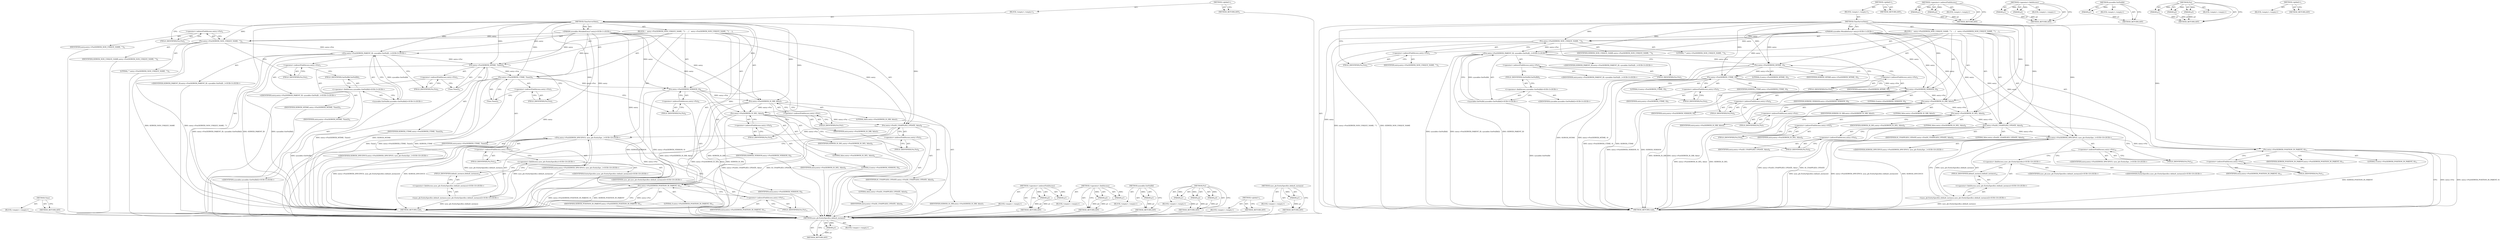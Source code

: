 digraph "&lt;global&gt;" {
vulnerable_124 [label=<(METHOD,Time)>];
vulnerable_125 [label=<(BLOCK,&lt;empty&gt;,&lt;empty&gt;)>];
vulnerable_126 [label=<(METHOD_RETURN,ANY)>];
vulnerable_6 [label=<(METHOD,&lt;global&gt;)<SUB>1</SUB>>];
vulnerable_7 [label=<(BLOCK,&lt;empty&gt;,&lt;empty&gt;)<SUB>1</SUB>>];
vulnerable_8 [label=<(METHOD,ClearServerData)<SUB>1</SUB>>];
vulnerable_9 [label="<(PARAM,syncable::MutableEntry* entry)<SUB>1</SUB>>"];
vulnerable_10 [label=<(BLOCK,{
   entry-&gt;Put(SERVER_NON_UNIQUE_NAME, &quot;&quot;);
  ...,{
   entry-&gt;Put(SERVER_NON_UNIQUE_NAME, &quot;&quot;);
  ...)<SUB>1</SUB>>];
vulnerable_11 [label=<(Put,entry-&gt;Put(SERVER_NON_UNIQUE_NAME, &quot;&quot;))<SUB>2</SUB>>];
vulnerable_12 [label=<(&lt;operator&gt;.indirectFieldAccess,entry-&gt;Put)<SUB>2</SUB>>];
vulnerable_13 [label=<(IDENTIFIER,entry,entry-&gt;Put(SERVER_NON_UNIQUE_NAME, &quot;&quot;))<SUB>2</SUB>>];
vulnerable_14 [label=<(FIELD_IDENTIFIER,Put,Put)<SUB>2</SUB>>];
vulnerable_15 [label=<(IDENTIFIER,SERVER_NON_UNIQUE_NAME,entry-&gt;Put(SERVER_NON_UNIQUE_NAME, &quot;&quot;))<SUB>2</SUB>>];
vulnerable_16 [label=<(LITERAL,&quot;&quot;,entry-&gt;Put(SERVER_NON_UNIQUE_NAME, &quot;&quot;))<SUB>2</SUB>>];
vulnerable_17 [label="<(Put,entry-&gt;Put(SERVER_PARENT_ID, syncable::GetNullI...)<SUB>3</SUB>>"];
vulnerable_18 [label=<(&lt;operator&gt;.indirectFieldAccess,entry-&gt;Put)<SUB>3</SUB>>];
vulnerable_19 [label="<(IDENTIFIER,entry,entry-&gt;Put(SERVER_PARENT_ID, syncable::GetNullI...)<SUB>3</SUB>>"];
vulnerable_20 [label=<(FIELD_IDENTIFIER,Put,Put)<SUB>3</SUB>>];
vulnerable_21 [label="<(IDENTIFIER,SERVER_PARENT_ID,entry-&gt;Put(SERVER_PARENT_ID, syncable::GetNullI...)<SUB>3</SUB>>"];
vulnerable_22 [label="<(syncable.GetNullId,syncable::GetNullId())<SUB>3</SUB>>"];
vulnerable_23 [label="<(&lt;operator&gt;.fieldAccess,syncable::GetNullId)<SUB>3</SUB>>"];
vulnerable_24 [label="<(IDENTIFIER,syncable,syncable::GetNullId())<SUB>3</SUB>>"];
vulnerable_25 [label=<(FIELD_IDENTIFIER,GetNullId,GetNullId)<SUB>3</SUB>>];
vulnerable_26 [label=<(Put,entry-&gt;Put(SERVER_MTIME, Time()))<SUB>4</SUB>>];
vulnerable_27 [label=<(&lt;operator&gt;.indirectFieldAccess,entry-&gt;Put)<SUB>4</SUB>>];
vulnerable_28 [label=<(IDENTIFIER,entry,entry-&gt;Put(SERVER_MTIME, Time()))<SUB>4</SUB>>];
vulnerable_29 [label=<(FIELD_IDENTIFIER,Put,Put)<SUB>4</SUB>>];
vulnerable_30 [label=<(IDENTIFIER,SERVER_MTIME,entry-&gt;Put(SERVER_MTIME, Time()))<SUB>4</SUB>>];
vulnerable_31 [label=<(Time,Time())<SUB>4</SUB>>];
vulnerable_32 [label=<(Put,entry-&gt;Put(SERVER_CTIME, Time()))<SUB>5</SUB>>];
vulnerable_33 [label=<(&lt;operator&gt;.indirectFieldAccess,entry-&gt;Put)<SUB>5</SUB>>];
vulnerable_34 [label=<(IDENTIFIER,entry,entry-&gt;Put(SERVER_CTIME, Time()))<SUB>5</SUB>>];
vulnerable_35 [label=<(FIELD_IDENTIFIER,Put,Put)<SUB>5</SUB>>];
vulnerable_36 [label=<(IDENTIFIER,SERVER_CTIME,entry-&gt;Put(SERVER_CTIME, Time()))<SUB>5</SUB>>];
vulnerable_37 [label=<(Time,Time())<SUB>5</SUB>>];
vulnerable_38 [label=<(Put,entry-&gt;Put(SERVER_VERSION, 0))<SUB>6</SUB>>];
vulnerable_39 [label=<(&lt;operator&gt;.indirectFieldAccess,entry-&gt;Put)<SUB>6</SUB>>];
vulnerable_40 [label=<(IDENTIFIER,entry,entry-&gt;Put(SERVER_VERSION, 0))<SUB>6</SUB>>];
vulnerable_41 [label=<(FIELD_IDENTIFIER,Put,Put)<SUB>6</SUB>>];
vulnerable_42 [label=<(IDENTIFIER,SERVER_VERSION,entry-&gt;Put(SERVER_VERSION, 0))<SUB>6</SUB>>];
vulnerable_43 [label=<(LITERAL,0,entry-&gt;Put(SERVER_VERSION, 0))<SUB>6</SUB>>];
vulnerable_44 [label=<(Put,entry-&gt;Put(SERVER_IS_DIR, false))<SUB>7</SUB>>];
vulnerable_45 [label=<(&lt;operator&gt;.indirectFieldAccess,entry-&gt;Put)<SUB>7</SUB>>];
vulnerable_46 [label=<(IDENTIFIER,entry,entry-&gt;Put(SERVER_IS_DIR, false))<SUB>7</SUB>>];
vulnerable_47 [label=<(FIELD_IDENTIFIER,Put,Put)<SUB>7</SUB>>];
vulnerable_48 [label=<(IDENTIFIER,SERVER_IS_DIR,entry-&gt;Put(SERVER_IS_DIR, false))<SUB>7</SUB>>];
vulnerable_49 [label=<(LITERAL,false,entry-&gt;Put(SERVER_IS_DIR, false))<SUB>7</SUB>>];
vulnerable_50 [label=<(Put,entry-&gt;Put(SERVER_IS_DEL, false))<SUB>8</SUB>>];
vulnerable_51 [label=<(&lt;operator&gt;.indirectFieldAccess,entry-&gt;Put)<SUB>8</SUB>>];
vulnerable_52 [label=<(IDENTIFIER,entry,entry-&gt;Put(SERVER_IS_DEL, false))<SUB>8</SUB>>];
vulnerable_53 [label=<(FIELD_IDENTIFIER,Put,Put)<SUB>8</SUB>>];
vulnerable_54 [label=<(IDENTIFIER,SERVER_IS_DEL,entry-&gt;Put(SERVER_IS_DEL, false))<SUB>8</SUB>>];
vulnerable_55 [label=<(LITERAL,false,entry-&gt;Put(SERVER_IS_DEL, false))<SUB>8</SUB>>];
vulnerable_56 [label=<(Put,entry-&gt;Put(IS_UNAPPLIED_UPDATE, false))<SUB>9</SUB>>];
vulnerable_57 [label=<(&lt;operator&gt;.indirectFieldAccess,entry-&gt;Put)<SUB>9</SUB>>];
vulnerable_58 [label=<(IDENTIFIER,entry,entry-&gt;Put(IS_UNAPPLIED_UPDATE, false))<SUB>9</SUB>>];
vulnerable_59 [label=<(FIELD_IDENTIFIER,Put,Put)<SUB>9</SUB>>];
vulnerable_60 [label=<(IDENTIFIER,IS_UNAPPLIED_UPDATE,entry-&gt;Put(IS_UNAPPLIED_UPDATE, false))<SUB>9</SUB>>];
vulnerable_61 [label=<(LITERAL,false,entry-&gt;Put(IS_UNAPPLIED_UPDATE, false))<SUB>9</SUB>>];
vulnerable_62 [label="<(Put,entry-&gt;Put(SERVER_SPECIFICS, sync_pb::EntitySpe...)<SUB>10</SUB>>"];
vulnerable_63 [label=<(&lt;operator&gt;.indirectFieldAccess,entry-&gt;Put)<SUB>10</SUB>>];
vulnerable_64 [label="<(IDENTIFIER,entry,entry-&gt;Put(SERVER_SPECIFICS, sync_pb::EntitySpe...)<SUB>10</SUB>>"];
vulnerable_65 [label=<(FIELD_IDENTIFIER,Put,Put)<SUB>10</SUB>>];
vulnerable_66 [label="<(IDENTIFIER,SERVER_SPECIFICS,entry-&gt;Put(SERVER_SPECIFICS, sync_pb::EntitySpe...)<SUB>10</SUB>>"];
vulnerable_67 [label="<(sync_pb.EntitySpecifics.default_instance,sync_pb::EntitySpecifics::default_instance())<SUB>10</SUB>>"];
vulnerable_68 [label="<(&lt;operator&gt;.fieldAccess,sync_pb::EntitySpecifics::default_instance)<SUB>10</SUB>>"];
vulnerable_69 [label="<(&lt;operator&gt;.fieldAccess,sync_pb::EntitySpecifics)<SUB>10</SUB>>"];
vulnerable_70 [label="<(IDENTIFIER,sync_pb,sync_pb::EntitySpecifics::default_instance())<SUB>10</SUB>>"];
vulnerable_71 [label="<(IDENTIFIER,EntitySpecifics,sync_pb::EntitySpecifics::default_instance())<SUB>10</SUB>>"];
vulnerable_72 [label=<(FIELD_IDENTIFIER,default_instance,default_instance)<SUB>10</SUB>>];
vulnerable_73 [label=<(Put,entry-&gt;Put(SERVER_POSITION_IN_PARENT, 0))<SUB>11</SUB>>];
vulnerable_74 [label=<(&lt;operator&gt;.indirectFieldAccess,entry-&gt;Put)<SUB>11</SUB>>];
vulnerable_75 [label=<(IDENTIFIER,entry,entry-&gt;Put(SERVER_POSITION_IN_PARENT, 0))<SUB>11</SUB>>];
vulnerable_76 [label=<(FIELD_IDENTIFIER,Put,Put)<SUB>11</SUB>>];
vulnerable_77 [label=<(IDENTIFIER,SERVER_POSITION_IN_PARENT,entry-&gt;Put(SERVER_POSITION_IN_PARENT, 0))<SUB>11</SUB>>];
vulnerable_78 [label=<(LITERAL,0,entry-&gt;Put(SERVER_POSITION_IN_PARENT, 0))<SUB>11</SUB>>];
vulnerable_79 [label=<(METHOD_RETURN,void)<SUB>1</SUB>>];
vulnerable_81 [label=<(METHOD_RETURN,ANY)<SUB>1</SUB>>];
vulnerable_110 [label=<(METHOD,&lt;operator&gt;.indirectFieldAccess)>];
vulnerable_111 [label=<(PARAM,p1)>];
vulnerable_112 [label=<(PARAM,p2)>];
vulnerable_113 [label=<(BLOCK,&lt;empty&gt;,&lt;empty&gt;)>];
vulnerable_114 [label=<(METHOD_RETURN,ANY)>];
vulnerable_119 [label=<(METHOD,&lt;operator&gt;.fieldAccess)>];
vulnerable_120 [label=<(PARAM,p1)>];
vulnerable_121 [label=<(PARAM,p2)>];
vulnerable_122 [label=<(BLOCK,&lt;empty&gt;,&lt;empty&gt;)>];
vulnerable_123 [label=<(METHOD_RETURN,ANY)>];
vulnerable_115 [label=<(METHOD,syncable.GetNullId)>];
vulnerable_116 [label=<(PARAM,p1)>];
vulnerable_117 [label=<(BLOCK,&lt;empty&gt;,&lt;empty&gt;)>];
vulnerable_118 [label=<(METHOD_RETURN,ANY)>];
vulnerable_104 [label=<(METHOD,Put)>];
vulnerable_105 [label=<(PARAM,p1)>];
vulnerable_106 [label=<(PARAM,p2)>];
vulnerable_107 [label=<(PARAM,p3)>];
vulnerable_108 [label=<(BLOCK,&lt;empty&gt;,&lt;empty&gt;)>];
vulnerable_109 [label=<(METHOD_RETURN,ANY)>];
vulnerable_98 [label=<(METHOD,&lt;global&gt;)<SUB>1</SUB>>];
vulnerable_99 [label=<(BLOCK,&lt;empty&gt;,&lt;empty&gt;)>];
vulnerable_100 [label=<(METHOD_RETURN,ANY)>];
vulnerable_127 [label=<(METHOD,sync_pb.EntitySpecifics.default_instance)>];
vulnerable_128 [label=<(PARAM,p1)>];
vulnerable_129 [label=<(BLOCK,&lt;empty&gt;,&lt;empty&gt;)>];
vulnerable_130 [label=<(METHOD_RETURN,ANY)>];
fixed_124 [label=<(METHOD,sync_pb.EntitySpecifics.default_instance)>];
fixed_125 [label=<(PARAM,p1)>];
fixed_126 [label=<(BLOCK,&lt;empty&gt;,&lt;empty&gt;)>];
fixed_127 [label=<(METHOD_RETURN,ANY)>];
fixed_6 [label=<(METHOD,&lt;global&gt;)<SUB>1</SUB>>];
fixed_7 [label=<(BLOCK,&lt;empty&gt;,&lt;empty&gt;)<SUB>1</SUB>>];
fixed_8 [label=<(METHOD,ClearServerData)<SUB>1</SUB>>];
fixed_9 [label="<(PARAM,syncable::MutableEntry* entry)<SUB>1</SUB>>"];
fixed_10 [label=<(BLOCK,{
   entry-&gt;Put(SERVER_NON_UNIQUE_NAME, &quot;&quot;);
  ...,{
   entry-&gt;Put(SERVER_NON_UNIQUE_NAME, &quot;&quot;);
  ...)<SUB>1</SUB>>];
fixed_11 [label=<(Put,entry-&gt;Put(SERVER_NON_UNIQUE_NAME, &quot;&quot;))<SUB>2</SUB>>];
fixed_12 [label=<(&lt;operator&gt;.indirectFieldAccess,entry-&gt;Put)<SUB>2</SUB>>];
fixed_13 [label=<(IDENTIFIER,entry,entry-&gt;Put(SERVER_NON_UNIQUE_NAME, &quot;&quot;))<SUB>2</SUB>>];
fixed_14 [label=<(FIELD_IDENTIFIER,Put,Put)<SUB>2</SUB>>];
fixed_15 [label=<(IDENTIFIER,SERVER_NON_UNIQUE_NAME,entry-&gt;Put(SERVER_NON_UNIQUE_NAME, &quot;&quot;))<SUB>2</SUB>>];
fixed_16 [label=<(LITERAL,&quot;&quot;,entry-&gt;Put(SERVER_NON_UNIQUE_NAME, &quot;&quot;))<SUB>2</SUB>>];
fixed_17 [label="<(Put,entry-&gt;Put(SERVER_PARENT_ID, syncable::GetNullI...)<SUB>3</SUB>>"];
fixed_18 [label=<(&lt;operator&gt;.indirectFieldAccess,entry-&gt;Put)<SUB>3</SUB>>];
fixed_19 [label="<(IDENTIFIER,entry,entry-&gt;Put(SERVER_PARENT_ID, syncable::GetNullI...)<SUB>3</SUB>>"];
fixed_20 [label=<(FIELD_IDENTIFIER,Put,Put)<SUB>3</SUB>>];
fixed_21 [label="<(IDENTIFIER,SERVER_PARENT_ID,entry-&gt;Put(SERVER_PARENT_ID, syncable::GetNullI...)<SUB>3</SUB>>"];
fixed_22 [label="<(syncable.GetNullId,syncable::GetNullId())<SUB>3</SUB>>"];
fixed_23 [label="<(&lt;operator&gt;.fieldAccess,syncable::GetNullId)<SUB>3</SUB>>"];
fixed_24 [label="<(IDENTIFIER,syncable,syncable::GetNullId())<SUB>3</SUB>>"];
fixed_25 [label=<(FIELD_IDENTIFIER,GetNullId,GetNullId)<SUB>3</SUB>>];
fixed_26 [label=<(Put,entry-&gt;Put(SERVER_MTIME, 0))<SUB>4</SUB>>];
fixed_27 [label=<(&lt;operator&gt;.indirectFieldAccess,entry-&gt;Put)<SUB>4</SUB>>];
fixed_28 [label=<(IDENTIFIER,entry,entry-&gt;Put(SERVER_MTIME, 0))<SUB>4</SUB>>];
fixed_29 [label=<(FIELD_IDENTIFIER,Put,Put)<SUB>4</SUB>>];
fixed_30 [label=<(IDENTIFIER,SERVER_MTIME,entry-&gt;Put(SERVER_MTIME, 0))<SUB>4</SUB>>];
fixed_31 [label=<(LITERAL,0,entry-&gt;Put(SERVER_MTIME, 0))<SUB>4</SUB>>];
fixed_32 [label=<(Put,entry-&gt;Put(SERVER_CTIME, 0))<SUB>5</SUB>>];
fixed_33 [label=<(&lt;operator&gt;.indirectFieldAccess,entry-&gt;Put)<SUB>5</SUB>>];
fixed_34 [label=<(IDENTIFIER,entry,entry-&gt;Put(SERVER_CTIME, 0))<SUB>5</SUB>>];
fixed_35 [label=<(FIELD_IDENTIFIER,Put,Put)<SUB>5</SUB>>];
fixed_36 [label=<(IDENTIFIER,SERVER_CTIME,entry-&gt;Put(SERVER_CTIME, 0))<SUB>5</SUB>>];
fixed_37 [label=<(LITERAL,0,entry-&gt;Put(SERVER_CTIME, 0))<SUB>5</SUB>>];
fixed_38 [label=<(Put,entry-&gt;Put(SERVER_VERSION, 0))<SUB>6</SUB>>];
fixed_39 [label=<(&lt;operator&gt;.indirectFieldAccess,entry-&gt;Put)<SUB>6</SUB>>];
fixed_40 [label=<(IDENTIFIER,entry,entry-&gt;Put(SERVER_VERSION, 0))<SUB>6</SUB>>];
fixed_41 [label=<(FIELD_IDENTIFIER,Put,Put)<SUB>6</SUB>>];
fixed_42 [label=<(IDENTIFIER,SERVER_VERSION,entry-&gt;Put(SERVER_VERSION, 0))<SUB>6</SUB>>];
fixed_43 [label=<(LITERAL,0,entry-&gt;Put(SERVER_VERSION, 0))<SUB>6</SUB>>];
fixed_44 [label=<(Put,entry-&gt;Put(SERVER_IS_DIR, false))<SUB>7</SUB>>];
fixed_45 [label=<(&lt;operator&gt;.indirectFieldAccess,entry-&gt;Put)<SUB>7</SUB>>];
fixed_46 [label=<(IDENTIFIER,entry,entry-&gt;Put(SERVER_IS_DIR, false))<SUB>7</SUB>>];
fixed_47 [label=<(FIELD_IDENTIFIER,Put,Put)<SUB>7</SUB>>];
fixed_48 [label=<(IDENTIFIER,SERVER_IS_DIR,entry-&gt;Put(SERVER_IS_DIR, false))<SUB>7</SUB>>];
fixed_49 [label=<(LITERAL,false,entry-&gt;Put(SERVER_IS_DIR, false))<SUB>7</SUB>>];
fixed_50 [label=<(Put,entry-&gt;Put(SERVER_IS_DEL, false))<SUB>8</SUB>>];
fixed_51 [label=<(&lt;operator&gt;.indirectFieldAccess,entry-&gt;Put)<SUB>8</SUB>>];
fixed_52 [label=<(IDENTIFIER,entry,entry-&gt;Put(SERVER_IS_DEL, false))<SUB>8</SUB>>];
fixed_53 [label=<(FIELD_IDENTIFIER,Put,Put)<SUB>8</SUB>>];
fixed_54 [label=<(IDENTIFIER,SERVER_IS_DEL,entry-&gt;Put(SERVER_IS_DEL, false))<SUB>8</SUB>>];
fixed_55 [label=<(LITERAL,false,entry-&gt;Put(SERVER_IS_DEL, false))<SUB>8</SUB>>];
fixed_56 [label=<(Put,entry-&gt;Put(IS_UNAPPLIED_UPDATE, false))<SUB>9</SUB>>];
fixed_57 [label=<(&lt;operator&gt;.indirectFieldAccess,entry-&gt;Put)<SUB>9</SUB>>];
fixed_58 [label=<(IDENTIFIER,entry,entry-&gt;Put(IS_UNAPPLIED_UPDATE, false))<SUB>9</SUB>>];
fixed_59 [label=<(FIELD_IDENTIFIER,Put,Put)<SUB>9</SUB>>];
fixed_60 [label=<(IDENTIFIER,IS_UNAPPLIED_UPDATE,entry-&gt;Put(IS_UNAPPLIED_UPDATE, false))<SUB>9</SUB>>];
fixed_61 [label=<(LITERAL,false,entry-&gt;Put(IS_UNAPPLIED_UPDATE, false))<SUB>9</SUB>>];
fixed_62 [label="<(Put,entry-&gt;Put(SERVER_SPECIFICS, sync_pb::EntitySpe...)<SUB>10</SUB>>"];
fixed_63 [label=<(&lt;operator&gt;.indirectFieldAccess,entry-&gt;Put)<SUB>10</SUB>>];
fixed_64 [label="<(IDENTIFIER,entry,entry-&gt;Put(SERVER_SPECIFICS, sync_pb::EntitySpe...)<SUB>10</SUB>>"];
fixed_65 [label=<(FIELD_IDENTIFIER,Put,Put)<SUB>10</SUB>>];
fixed_66 [label="<(IDENTIFIER,SERVER_SPECIFICS,entry-&gt;Put(SERVER_SPECIFICS, sync_pb::EntitySpe...)<SUB>10</SUB>>"];
fixed_67 [label="<(sync_pb.EntitySpecifics.default_instance,sync_pb::EntitySpecifics::default_instance())<SUB>10</SUB>>"];
fixed_68 [label="<(&lt;operator&gt;.fieldAccess,sync_pb::EntitySpecifics::default_instance)<SUB>10</SUB>>"];
fixed_69 [label="<(&lt;operator&gt;.fieldAccess,sync_pb::EntitySpecifics)<SUB>10</SUB>>"];
fixed_70 [label="<(IDENTIFIER,sync_pb,sync_pb::EntitySpecifics::default_instance())<SUB>10</SUB>>"];
fixed_71 [label="<(IDENTIFIER,EntitySpecifics,sync_pb::EntitySpecifics::default_instance())<SUB>10</SUB>>"];
fixed_72 [label=<(FIELD_IDENTIFIER,default_instance,default_instance)<SUB>10</SUB>>];
fixed_73 [label=<(Put,entry-&gt;Put(SERVER_POSITION_IN_PARENT, 0))<SUB>11</SUB>>];
fixed_74 [label=<(&lt;operator&gt;.indirectFieldAccess,entry-&gt;Put)<SUB>11</SUB>>];
fixed_75 [label=<(IDENTIFIER,entry,entry-&gt;Put(SERVER_POSITION_IN_PARENT, 0))<SUB>11</SUB>>];
fixed_76 [label=<(FIELD_IDENTIFIER,Put,Put)<SUB>11</SUB>>];
fixed_77 [label=<(IDENTIFIER,SERVER_POSITION_IN_PARENT,entry-&gt;Put(SERVER_POSITION_IN_PARENT, 0))<SUB>11</SUB>>];
fixed_78 [label=<(LITERAL,0,entry-&gt;Put(SERVER_POSITION_IN_PARENT, 0))<SUB>11</SUB>>];
fixed_79 [label=<(METHOD_RETURN,void)<SUB>1</SUB>>];
fixed_81 [label=<(METHOD_RETURN,ANY)<SUB>1</SUB>>];
fixed_110 [label=<(METHOD,&lt;operator&gt;.indirectFieldAccess)>];
fixed_111 [label=<(PARAM,p1)>];
fixed_112 [label=<(PARAM,p2)>];
fixed_113 [label=<(BLOCK,&lt;empty&gt;,&lt;empty&gt;)>];
fixed_114 [label=<(METHOD_RETURN,ANY)>];
fixed_119 [label=<(METHOD,&lt;operator&gt;.fieldAccess)>];
fixed_120 [label=<(PARAM,p1)>];
fixed_121 [label=<(PARAM,p2)>];
fixed_122 [label=<(BLOCK,&lt;empty&gt;,&lt;empty&gt;)>];
fixed_123 [label=<(METHOD_RETURN,ANY)>];
fixed_115 [label=<(METHOD,syncable.GetNullId)>];
fixed_116 [label=<(PARAM,p1)>];
fixed_117 [label=<(BLOCK,&lt;empty&gt;,&lt;empty&gt;)>];
fixed_118 [label=<(METHOD_RETURN,ANY)>];
fixed_104 [label=<(METHOD,Put)>];
fixed_105 [label=<(PARAM,p1)>];
fixed_106 [label=<(PARAM,p2)>];
fixed_107 [label=<(PARAM,p3)>];
fixed_108 [label=<(BLOCK,&lt;empty&gt;,&lt;empty&gt;)>];
fixed_109 [label=<(METHOD_RETURN,ANY)>];
fixed_98 [label=<(METHOD,&lt;global&gt;)<SUB>1</SUB>>];
fixed_99 [label=<(BLOCK,&lt;empty&gt;,&lt;empty&gt;)>];
fixed_100 [label=<(METHOD_RETURN,ANY)>];
vulnerable_124 -> vulnerable_125  [key=0, label="AST: "];
vulnerable_124 -> vulnerable_126  [key=0, label="AST: "];
vulnerable_124 -> vulnerable_126  [key=1, label="CFG: "];
vulnerable_125 -> fixed_124  [key=0];
vulnerable_126 -> fixed_124  [key=0];
vulnerable_6 -> vulnerable_7  [key=0, label="AST: "];
vulnerable_6 -> vulnerable_81  [key=0, label="AST: "];
vulnerable_6 -> vulnerable_81  [key=1, label="CFG: "];
vulnerable_7 -> vulnerable_8  [key=0, label="AST: "];
vulnerable_8 -> vulnerable_9  [key=0, label="AST: "];
vulnerable_8 -> vulnerable_9  [key=1, label="DDG: "];
vulnerable_8 -> vulnerable_10  [key=0, label="AST: "];
vulnerable_8 -> vulnerable_79  [key=0, label="AST: "];
vulnerable_8 -> vulnerable_14  [key=0, label="CFG: "];
vulnerable_8 -> vulnerable_11  [key=0, label="DDG: "];
vulnerable_8 -> vulnerable_17  [key=0, label="DDG: "];
vulnerable_8 -> vulnerable_26  [key=0, label="DDG: "];
vulnerable_8 -> vulnerable_32  [key=0, label="DDG: "];
vulnerable_8 -> vulnerable_38  [key=0, label="DDG: "];
vulnerable_8 -> vulnerable_44  [key=0, label="DDG: "];
vulnerable_8 -> vulnerable_50  [key=0, label="DDG: "];
vulnerable_8 -> vulnerable_56  [key=0, label="DDG: "];
vulnerable_8 -> vulnerable_62  [key=0, label="DDG: "];
vulnerable_8 -> vulnerable_73  [key=0, label="DDG: "];
vulnerable_9 -> vulnerable_79  [key=0, label="DDG: entry"];
vulnerable_9 -> vulnerable_11  [key=0, label="DDG: entry"];
vulnerable_9 -> vulnerable_17  [key=0, label="DDG: entry"];
vulnerable_9 -> vulnerable_26  [key=0, label="DDG: entry"];
vulnerable_9 -> vulnerable_32  [key=0, label="DDG: entry"];
vulnerable_9 -> vulnerable_38  [key=0, label="DDG: entry"];
vulnerable_9 -> vulnerable_44  [key=0, label="DDG: entry"];
vulnerable_9 -> vulnerable_50  [key=0, label="DDG: entry"];
vulnerable_9 -> vulnerable_56  [key=0, label="DDG: entry"];
vulnerable_9 -> vulnerable_62  [key=0, label="DDG: entry"];
vulnerable_9 -> vulnerable_73  [key=0, label="DDG: entry"];
vulnerable_10 -> vulnerable_11  [key=0, label="AST: "];
vulnerable_10 -> vulnerable_17  [key=0, label="AST: "];
vulnerable_10 -> vulnerable_26  [key=0, label="AST: "];
vulnerable_10 -> vulnerable_32  [key=0, label="AST: "];
vulnerable_10 -> vulnerable_38  [key=0, label="AST: "];
vulnerable_10 -> vulnerable_44  [key=0, label="AST: "];
vulnerable_10 -> vulnerable_50  [key=0, label="AST: "];
vulnerable_10 -> vulnerable_56  [key=0, label="AST: "];
vulnerable_10 -> vulnerable_62  [key=0, label="AST: "];
vulnerable_10 -> vulnerable_73  [key=0, label="AST: "];
vulnerable_11 -> vulnerable_12  [key=0, label="AST: "];
vulnerable_11 -> vulnerable_15  [key=0, label="AST: "];
vulnerable_11 -> vulnerable_16  [key=0, label="AST: "];
vulnerable_11 -> vulnerable_20  [key=0, label="CFG: "];
vulnerable_11 -> vulnerable_79  [key=0, label="DDG: entry-&gt;Put(SERVER_NON_UNIQUE_NAME, &quot;&quot;)"];
vulnerable_11 -> vulnerable_79  [key=1, label="DDG: SERVER_NON_UNIQUE_NAME"];
vulnerable_11 -> vulnerable_17  [key=0, label="DDG: entry-&gt;Put"];
vulnerable_12 -> vulnerable_13  [key=0, label="AST: "];
vulnerable_12 -> vulnerable_14  [key=0, label="AST: "];
vulnerable_12 -> vulnerable_11  [key=0, label="CFG: "];
vulnerable_13 -> fixed_124  [key=0];
vulnerable_14 -> vulnerable_12  [key=0, label="CFG: "];
vulnerable_15 -> fixed_124  [key=0];
vulnerable_16 -> fixed_124  [key=0];
vulnerable_17 -> vulnerable_18  [key=0, label="AST: "];
vulnerable_17 -> vulnerable_21  [key=0, label="AST: "];
vulnerable_17 -> vulnerable_22  [key=0, label="AST: "];
vulnerable_17 -> vulnerable_29  [key=0, label="CFG: "];
vulnerable_17 -> vulnerable_79  [key=0, label="DDG: syncable::GetNullId()"];
vulnerable_17 -> vulnerable_79  [key=1, label="DDG: entry-&gt;Put(SERVER_PARENT_ID, syncable::GetNullId())"];
vulnerable_17 -> vulnerable_79  [key=2, label="DDG: SERVER_PARENT_ID"];
vulnerable_17 -> vulnerable_26  [key=0, label="DDG: entry-&gt;Put"];
vulnerable_18 -> vulnerable_19  [key=0, label="AST: "];
vulnerable_18 -> vulnerable_20  [key=0, label="AST: "];
vulnerable_18 -> vulnerable_25  [key=0, label="CFG: "];
vulnerable_19 -> fixed_124  [key=0];
vulnerable_20 -> vulnerable_18  [key=0, label="CFG: "];
vulnerable_21 -> fixed_124  [key=0];
vulnerable_22 -> vulnerable_23  [key=0, label="AST: "];
vulnerable_22 -> vulnerable_17  [key=0, label="CFG: "];
vulnerable_22 -> vulnerable_17  [key=1, label="DDG: syncable::GetNullId"];
vulnerable_22 -> vulnerable_79  [key=0, label="DDG: syncable::GetNullId"];
vulnerable_23 -> vulnerable_24  [key=0, label="AST: "];
vulnerable_23 -> vulnerable_25  [key=0, label="AST: "];
vulnerable_23 -> vulnerable_22  [key=0, label="CFG: "];
vulnerable_24 -> fixed_124  [key=0];
vulnerable_25 -> vulnerable_23  [key=0, label="CFG: "];
vulnerable_26 -> vulnerable_27  [key=0, label="AST: "];
vulnerable_26 -> vulnerable_30  [key=0, label="AST: "];
vulnerable_26 -> vulnerable_31  [key=0, label="AST: "];
vulnerable_26 -> vulnerable_35  [key=0, label="CFG: "];
vulnerable_26 -> vulnerable_79  [key=0, label="DDG: entry-&gt;Put(SERVER_MTIME, Time())"];
vulnerable_26 -> vulnerable_79  [key=1, label="DDG: SERVER_MTIME"];
vulnerable_26 -> vulnerable_32  [key=0, label="DDG: entry-&gt;Put"];
vulnerable_27 -> vulnerable_28  [key=0, label="AST: "];
vulnerable_27 -> vulnerable_29  [key=0, label="AST: "];
vulnerable_27 -> vulnerable_31  [key=0, label="CFG: "];
vulnerable_28 -> fixed_124  [key=0];
vulnerable_29 -> vulnerable_27  [key=0, label="CFG: "];
vulnerable_30 -> fixed_124  [key=0];
vulnerable_31 -> vulnerable_26  [key=0, label="CFG: "];
vulnerable_32 -> vulnerable_33  [key=0, label="AST: "];
vulnerable_32 -> vulnerable_36  [key=0, label="AST: "];
vulnerable_32 -> vulnerable_37  [key=0, label="AST: "];
vulnerable_32 -> vulnerable_41  [key=0, label="CFG: "];
vulnerable_32 -> vulnerable_79  [key=0, label="DDG: Time()"];
vulnerable_32 -> vulnerable_79  [key=1, label="DDG: entry-&gt;Put(SERVER_CTIME, Time())"];
vulnerable_32 -> vulnerable_79  [key=2, label="DDG: SERVER_CTIME"];
vulnerable_32 -> vulnerable_38  [key=0, label="DDG: entry-&gt;Put"];
vulnerable_33 -> vulnerable_34  [key=0, label="AST: "];
vulnerable_33 -> vulnerable_35  [key=0, label="AST: "];
vulnerable_33 -> vulnerable_37  [key=0, label="CFG: "];
vulnerable_34 -> fixed_124  [key=0];
vulnerable_35 -> vulnerable_33  [key=0, label="CFG: "];
vulnerable_36 -> fixed_124  [key=0];
vulnerable_37 -> vulnerable_32  [key=0, label="CFG: "];
vulnerable_38 -> vulnerable_39  [key=0, label="AST: "];
vulnerable_38 -> vulnerable_42  [key=0, label="AST: "];
vulnerable_38 -> vulnerable_43  [key=0, label="AST: "];
vulnerable_38 -> vulnerable_47  [key=0, label="CFG: "];
vulnerable_38 -> vulnerable_79  [key=0, label="DDG: entry-&gt;Put(SERVER_VERSION, 0)"];
vulnerable_38 -> vulnerable_79  [key=1, label="DDG: SERVER_VERSION"];
vulnerable_38 -> vulnerable_44  [key=0, label="DDG: entry-&gt;Put"];
vulnerable_39 -> vulnerable_40  [key=0, label="AST: "];
vulnerable_39 -> vulnerable_41  [key=0, label="AST: "];
vulnerable_39 -> vulnerable_38  [key=0, label="CFG: "];
vulnerable_40 -> fixed_124  [key=0];
vulnerable_41 -> vulnerable_39  [key=0, label="CFG: "];
vulnerable_42 -> fixed_124  [key=0];
vulnerable_43 -> fixed_124  [key=0];
vulnerable_44 -> vulnerable_45  [key=0, label="AST: "];
vulnerable_44 -> vulnerable_48  [key=0, label="AST: "];
vulnerable_44 -> vulnerable_49  [key=0, label="AST: "];
vulnerable_44 -> vulnerable_53  [key=0, label="CFG: "];
vulnerable_44 -> vulnerable_79  [key=0, label="DDG: entry-&gt;Put(SERVER_IS_DIR, false)"];
vulnerable_44 -> vulnerable_79  [key=1, label="DDG: SERVER_IS_DIR"];
vulnerable_44 -> vulnerable_50  [key=0, label="DDG: entry-&gt;Put"];
vulnerable_45 -> vulnerable_46  [key=0, label="AST: "];
vulnerable_45 -> vulnerable_47  [key=0, label="AST: "];
vulnerable_45 -> vulnerable_44  [key=0, label="CFG: "];
vulnerable_46 -> fixed_124  [key=0];
vulnerable_47 -> vulnerable_45  [key=0, label="CFG: "];
vulnerable_48 -> fixed_124  [key=0];
vulnerable_49 -> fixed_124  [key=0];
vulnerable_50 -> vulnerable_51  [key=0, label="AST: "];
vulnerable_50 -> vulnerable_54  [key=0, label="AST: "];
vulnerable_50 -> vulnerable_55  [key=0, label="AST: "];
vulnerable_50 -> vulnerable_59  [key=0, label="CFG: "];
vulnerable_50 -> vulnerable_79  [key=0, label="DDG: entry-&gt;Put(SERVER_IS_DEL, false)"];
vulnerable_50 -> vulnerable_79  [key=1, label="DDG: SERVER_IS_DEL"];
vulnerable_50 -> vulnerable_56  [key=0, label="DDG: entry-&gt;Put"];
vulnerable_51 -> vulnerable_52  [key=0, label="AST: "];
vulnerable_51 -> vulnerable_53  [key=0, label="AST: "];
vulnerable_51 -> vulnerable_50  [key=0, label="CFG: "];
vulnerable_52 -> fixed_124  [key=0];
vulnerable_53 -> vulnerable_51  [key=0, label="CFG: "];
vulnerable_54 -> fixed_124  [key=0];
vulnerable_55 -> fixed_124  [key=0];
vulnerable_56 -> vulnerable_57  [key=0, label="AST: "];
vulnerable_56 -> vulnerable_60  [key=0, label="AST: "];
vulnerable_56 -> vulnerable_61  [key=0, label="AST: "];
vulnerable_56 -> vulnerable_65  [key=0, label="CFG: "];
vulnerable_56 -> vulnerable_79  [key=0, label="DDG: entry-&gt;Put(IS_UNAPPLIED_UPDATE, false)"];
vulnerable_56 -> vulnerable_79  [key=1, label="DDG: IS_UNAPPLIED_UPDATE"];
vulnerable_56 -> vulnerable_62  [key=0, label="DDG: entry-&gt;Put"];
vulnerable_57 -> vulnerable_58  [key=0, label="AST: "];
vulnerable_57 -> vulnerable_59  [key=0, label="AST: "];
vulnerable_57 -> vulnerable_56  [key=0, label="CFG: "];
vulnerable_58 -> fixed_124  [key=0];
vulnerable_59 -> vulnerable_57  [key=0, label="CFG: "];
vulnerable_60 -> fixed_124  [key=0];
vulnerable_61 -> fixed_124  [key=0];
vulnerable_62 -> vulnerable_63  [key=0, label="AST: "];
vulnerable_62 -> vulnerable_66  [key=0, label="AST: "];
vulnerable_62 -> vulnerable_67  [key=0, label="AST: "];
vulnerable_62 -> vulnerable_76  [key=0, label="CFG: "];
vulnerable_62 -> vulnerable_79  [key=0, label="DDG: sync_pb::EntitySpecifics::default_instance()"];
vulnerable_62 -> vulnerable_79  [key=1, label="DDG: entry-&gt;Put(SERVER_SPECIFICS, sync_pb::EntitySpecifics::default_instance())"];
vulnerable_62 -> vulnerable_79  [key=2, label="DDG: SERVER_SPECIFICS"];
vulnerable_62 -> vulnerable_73  [key=0, label="DDG: entry-&gt;Put"];
vulnerable_63 -> vulnerable_64  [key=0, label="AST: "];
vulnerable_63 -> vulnerable_65  [key=0, label="AST: "];
vulnerable_63 -> vulnerable_69  [key=0, label="CFG: "];
vulnerable_64 -> fixed_124  [key=0];
vulnerable_65 -> vulnerable_63  [key=0, label="CFG: "];
vulnerable_66 -> fixed_124  [key=0];
vulnerable_67 -> vulnerable_68  [key=0, label="AST: "];
vulnerable_67 -> vulnerable_62  [key=0, label="CFG: "];
vulnerable_67 -> vulnerable_62  [key=1, label="DDG: sync_pb::EntitySpecifics::default_instance"];
vulnerable_67 -> vulnerable_79  [key=0, label="DDG: sync_pb::EntitySpecifics::default_instance"];
vulnerable_68 -> vulnerable_69  [key=0, label="AST: "];
vulnerable_68 -> vulnerable_72  [key=0, label="AST: "];
vulnerable_68 -> vulnerable_67  [key=0, label="CFG: "];
vulnerable_69 -> vulnerable_70  [key=0, label="AST: "];
vulnerable_69 -> vulnerable_71  [key=0, label="AST: "];
vulnerable_69 -> vulnerable_72  [key=0, label="CFG: "];
vulnerable_70 -> fixed_124  [key=0];
vulnerable_71 -> fixed_124  [key=0];
vulnerable_72 -> vulnerable_68  [key=0, label="CFG: "];
vulnerable_73 -> vulnerable_74  [key=0, label="AST: "];
vulnerable_73 -> vulnerable_77  [key=0, label="AST: "];
vulnerable_73 -> vulnerable_78  [key=0, label="AST: "];
vulnerable_73 -> vulnerable_79  [key=0, label="CFG: "];
vulnerable_73 -> vulnerable_79  [key=1, label="DDG: entry-&gt;Put"];
vulnerable_73 -> vulnerable_79  [key=2, label="DDG: entry-&gt;Put(SERVER_POSITION_IN_PARENT, 0)"];
vulnerable_73 -> vulnerable_79  [key=3, label="DDG: SERVER_POSITION_IN_PARENT"];
vulnerable_74 -> vulnerable_75  [key=0, label="AST: "];
vulnerable_74 -> vulnerable_76  [key=0, label="AST: "];
vulnerable_74 -> vulnerable_73  [key=0, label="CFG: "];
vulnerable_75 -> fixed_124  [key=0];
vulnerable_76 -> vulnerable_74  [key=0, label="CFG: "];
vulnerable_77 -> fixed_124  [key=0];
vulnerable_78 -> fixed_124  [key=0];
vulnerable_79 -> fixed_124  [key=0];
vulnerable_81 -> fixed_124  [key=0];
vulnerable_110 -> vulnerable_111  [key=0, label="AST: "];
vulnerable_110 -> vulnerable_111  [key=1, label="DDG: "];
vulnerable_110 -> vulnerable_113  [key=0, label="AST: "];
vulnerable_110 -> vulnerable_112  [key=0, label="AST: "];
vulnerable_110 -> vulnerable_112  [key=1, label="DDG: "];
vulnerable_110 -> vulnerable_114  [key=0, label="AST: "];
vulnerable_110 -> vulnerable_114  [key=1, label="CFG: "];
vulnerable_111 -> vulnerable_114  [key=0, label="DDG: p1"];
vulnerable_112 -> vulnerable_114  [key=0, label="DDG: p2"];
vulnerable_113 -> fixed_124  [key=0];
vulnerable_114 -> fixed_124  [key=0];
vulnerable_119 -> vulnerable_120  [key=0, label="AST: "];
vulnerable_119 -> vulnerable_120  [key=1, label="DDG: "];
vulnerable_119 -> vulnerable_122  [key=0, label="AST: "];
vulnerable_119 -> vulnerable_121  [key=0, label="AST: "];
vulnerable_119 -> vulnerable_121  [key=1, label="DDG: "];
vulnerable_119 -> vulnerable_123  [key=0, label="AST: "];
vulnerable_119 -> vulnerable_123  [key=1, label="CFG: "];
vulnerable_120 -> vulnerable_123  [key=0, label="DDG: p1"];
vulnerable_121 -> vulnerable_123  [key=0, label="DDG: p2"];
vulnerable_122 -> fixed_124  [key=0];
vulnerable_123 -> fixed_124  [key=0];
vulnerable_115 -> vulnerable_116  [key=0, label="AST: "];
vulnerable_115 -> vulnerable_116  [key=1, label="DDG: "];
vulnerable_115 -> vulnerable_117  [key=0, label="AST: "];
vulnerable_115 -> vulnerable_118  [key=0, label="AST: "];
vulnerable_115 -> vulnerable_118  [key=1, label="CFG: "];
vulnerable_116 -> vulnerable_118  [key=0, label="DDG: p1"];
vulnerable_117 -> fixed_124  [key=0];
vulnerable_118 -> fixed_124  [key=0];
vulnerable_104 -> vulnerable_105  [key=0, label="AST: "];
vulnerable_104 -> vulnerable_105  [key=1, label="DDG: "];
vulnerable_104 -> vulnerable_108  [key=0, label="AST: "];
vulnerable_104 -> vulnerable_106  [key=0, label="AST: "];
vulnerable_104 -> vulnerable_106  [key=1, label="DDG: "];
vulnerable_104 -> vulnerable_109  [key=0, label="AST: "];
vulnerable_104 -> vulnerable_109  [key=1, label="CFG: "];
vulnerable_104 -> vulnerable_107  [key=0, label="AST: "];
vulnerable_104 -> vulnerable_107  [key=1, label="DDG: "];
vulnerable_105 -> vulnerable_109  [key=0, label="DDG: p1"];
vulnerable_106 -> vulnerable_109  [key=0, label="DDG: p2"];
vulnerable_107 -> vulnerable_109  [key=0, label="DDG: p3"];
vulnerable_108 -> fixed_124  [key=0];
vulnerable_109 -> fixed_124  [key=0];
vulnerable_98 -> vulnerable_99  [key=0, label="AST: "];
vulnerable_98 -> vulnerable_100  [key=0, label="AST: "];
vulnerable_98 -> vulnerable_100  [key=1, label="CFG: "];
vulnerable_99 -> fixed_124  [key=0];
vulnerable_100 -> fixed_124  [key=0];
vulnerable_127 -> vulnerable_128  [key=0, label="AST: "];
vulnerable_127 -> vulnerable_128  [key=1, label="DDG: "];
vulnerable_127 -> vulnerable_129  [key=0, label="AST: "];
vulnerable_127 -> vulnerable_130  [key=0, label="AST: "];
vulnerable_127 -> vulnerable_130  [key=1, label="CFG: "];
vulnerable_128 -> vulnerable_130  [key=0, label="DDG: p1"];
vulnerable_129 -> fixed_124  [key=0];
vulnerable_130 -> fixed_124  [key=0];
fixed_124 -> fixed_125  [key=0, label="AST: "];
fixed_124 -> fixed_125  [key=1, label="DDG: "];
fixed_124 -> fixed_126  [key=0, label="AST: "];
fixed_124 -> fixed_127  [key=0, label="AST: "];
fixed_124 -> fixed_127  [key=1, label="CFG: "];
fixed_125 -> fixed_127  [key=0, label="DDG: p1"];
fixed_6 -> fixed_7  [key=0, label="AST: "];
fixed_6 -> fixed_81  [key=0, label="AST: "];
fixed_6 -> fixed_81  [key=1, label="CFG: "];
fixed_7 -> fixed_8  [key=0, label="AST: "];
fixed_8 -> fixed_9  [key=0, label="AST: "];
fixed_8 -> fixed_9  [key=1, label="DDG: "];
fixed_8 -> fixed_10  [key=0, label="AST: "];
fixed_8 -> fixed_79  [key=0, label="AST: "];
fixed_8 -> fixed_14  [key=0, label="CFG: "];
fixed_8 -> fixed_11  [key=0, label="DDG: "];
fixed_8 -> fixed_17  [key=0, label="DDG: "];
fixed_8 -> fixed_26  [key=0, label="DDG: "];
fixed_8 -> fixed_32  [key=0, label="DDG: "];
fixed_8 -> fixed_38  [key=0, label="DDG: "];
fixed_8 -> fixed_44  [key=0, label="DDG: "];
fixed_8 -> fixed_50  [key=0, label="DDG: "];
fixed_8 -> fixed_56  [key=0, label="DDG: "];
fixed_8 -> fixed_62  [key=0, label="DDG: "];
fixed_8 -> fixed_73  [key=0, label="DDG: "];
fixed_9 -> fixed_79  [key=0, label="DDG: entry"];
fixed_9 -> fixed_11  [key=0, label="DDG: entry"];
fixed_9 -> fixed_17  [key=0, label="DDG: entry"];
fixed_9 -> fixed_26  [key=0, label="DDG: entry"];
fixed_9 -> fixed_32  [key=0, label="DDG: entry"];
fixed_9 -> fixed_38  [key=0, label="DDG: entry"];
fixed_9 -> fixed_44  [key=0, label="DDG: entry"];
fixed_9 -> fixed_50  [key=0, label="DDG: entry"];
fixed_9 -> fixed_56  [key=0, label="DDG: entry"];
fixed_9 -> fixed_62  [key=0, label="DDG: entry"];
fixed_9 -> fixed_73  [key=0, label="DDG: entry"];
fixed_10 -> fixed_11  [key=0, label="AST: "];
fixed_10 -> fixed_17  [key=0, label="AST: "];
fixed_10 -> fixed_26  [key=0, label="AST: "];
fixed_10 -> fixed_32  [key=0, label="AST: "];
fixed_10 -> fixed_38  [key=0, label="AST: "];
fixed_10 -> fixed_44  [key=0, label="AST: "];
fixed_10 -> fixed_50  [key=0, label="AST: "];
fixed_10 -> fixed_56  [key=0, label="AST: "];
fixed_10 -> fixed_62  [key=0, label="AST: "];
fixed_10 -> fixed_73  [key=0, label="AST: "];
fixed_11 -> fixed_12  [key=0, label="AST: "];
fixed_11 -> fixed_15  [key=0, label="AST: "];
fixed_11 -> fixed_16  [key=0, label="AST: "];
fixed_11 -> fixed_20  [key=0, label="CFG: "];
fixed_11 -> fixed_79  [key=0, label="DDG: entry-&gt;Put(SERVER_NON_UNIQUE_NAME, &quot;&quot;)"];
fixed_11 -> fixed_79  [key=1, label="DDG: SERVER_NON_UNIQUE_NAME"];
fixed_11 -> fixed_17  [key=0, label="DDG: entry-&gt;Put"];
fixed_12 -> fixed_13  [key=0, label="AST: "];
fixed_12 -> fixed_14  [key=0, label="AST: "];
fixed_12 -> fixed_11  [key=0, label="CFG: "];
fixed_14 -> fixed_12  [key=0, label="CFG: "];
fixed_17 -> fixed_18  [key=0, label="AST: "];
fixed_17 -> fixed_21  [key=0, label="AST: "];
fixed_17 -> fixed_22  [key=0, label="AST: "];
fixed_17 -> fixed_29  [key=0, label="CFG: "];
fixed_17 -> fixed_79  [key=0, label="DDG: syncable::GetNullId()"];
fixed_17 -> fixed_79  [key=1, label="DDG: entry-&gt;Put(SERVER_PARENT_ID, syncable::GetNullId())"];
fixed_17 -> fixed_79  [key=2, label="DDG: SERVER_PARENT_ID"];
fixed_17 -> fixed_26  [key=0, label="DDG: entry-&gt;Put"];
fixed_18 -> fixed_19  [key=0, label="AST: "];
fixed_18 -> fixed_20  [key=0, label="AST: "];
fixed_18 -> fixed_25  [key=0, label="CFG: "];
fixed_20 -> fixed_18  [key=0, label="CFG: "];
fixed_22 -> fixed_23  [key=0, label="AST: "];
fixed_22 -> fixed_17  [key=0, label="CFG: "];
fixed_22 -> fixed_17  [key=1, label="DDG: syncable::GetNullId"];
fixed_22 -> fixed_79  [key=0, label="DDG: syncable::GetNullId"];
fixed_23 -> fixed_24  [key=0, label="AST: "];
fixed_23 -> fixed_25  [key=0, label="AST: "];
fixed_23 -> fixed_22  [key=0, label="CFG: "];
fixed_25 -> fixed_23  [key=0, label="CFG: "];
fixed_26 -> fixed_27  [key=0, label="AST: "];
fixed_26 -> fixed_30  [key=0, label="AST: "];
fixed_26 -> fixed_31  [key=0, label="AST: "];
fixed_26 -> fixed_35  [key=0, label="CFG: "];
fixed_26 -> fixed_79  [key=0, label="DDG: entry-&gt;Put(SERVER_MTIME, 0)"];
fixed_26 -> fixed_79  [key=1, label="DDG: SERVER_MTIME"];
fixed_26 -> fixed_32  [key=0, label="DDG: entry-&gt;Put"];
fixed_27 -> fixed_28  [key=0, label="AST: "];
fixed_27 -> fixed_29  [key=0, label="AST: "];
fixed_27 -> fixed_26  [key=0, label="CFG: "];
fixed_29 -> fixed_27  [key=0, label="CFG: "];
fixed_32 -> fixed_33  [key=0, label="AST: "];
fixed_32 -> fixed_36  [key=0, label="AST: "];
fixed_32 -> fixed_37  [key=0, label="AST: "];
fixed_32 -> fixed_41  [key=0, label="CFG: "];
fixed_32 -> fixed_79  [key=0, label="DDG: entry-&gt;Put(SERVER_CTIME, 0)"];
fixed_32 -> fixed_79  [key=1, label="DDG: SERVER_CTIME"];
fixed_32 -> fixed_38  [key=0, label="DDG: entry-&gt;Put"];
fixed_33 -> fixed_34  [key=0, label="AST: "];
fixed_33 -> fixed_35  [key=0, label="AST: "];
fixed_33 -> fixed_32  [key=0, label="CFG: "];
fixed_35 -> fixed_33  [key=0, label="CFG: "];
fixed_38 -> fixed_39  [key=0, label="AST: "];
fixed_38 -> fixed_42  [key=0, label="AST: "];
fixed_38 -> fixed_43  [key=0, label="AST: "];
fixed_38 -> fixed_47  [key=0, label="CFG: "];
fixed_38 -> fixed_79  [key=0, label="DDG: entry-&gt;Put(SERVER_VERSION, 0)"];
fixed_38 -> fixed_79  [key=1, label="DDG: SERVER_VERSION"];
fixed_38 -> fixed_44  [key=0, label="DDG: entry-&gt;Put"];
fixed_39 -> fixed_40  [key=0, label="AST: "];
fixed_39 -> fixed_41  [key=0, label="AST: "];
fixed_39 -> fixed_38  [key=0, label="CFG: "];
fixed_41 -> fixed_39  [key=0, label="CFG: "];
fixed_44 -> fixed_45  [key=0, label="AST: "];
fixed_44 -> fixed_48  [key=0, label="AST: "];
fixed_44 -> fixed_49  [key=0, label="AST: "];
fixed_44 -> fixed_53  [key=0, label="CFG: "];
fixed_44 -> fixed_79  [key=0, label="DDG: entry-&gt;Put(SERVER_IS_DIR, false)"];
fixed_44 -> fixed_79  [key=1, label="DDG: SERVER_IS_DIR"];
fixed_44 -> fixed_50  [key=0, label="DDG: entry-&gt;Put"];
fixed_45 -> fixed_46  [key=0, label="AST: "];
fixed_45 -> fixed_47  [key=0, label="AST: "];
fixed_45 -> fixed_44  [key=0, label="CFG: "];
fixed_47 -> fixed_45  [key=0, label="CFG: "];
fixed_50 -> fixed_51  [key=0, label="AST: "];
fixed_50 -> fixed_54  [key=0, label="AST: "];
fixed_50 -> fixed_55  [key=0, label="AST: "];
fixed_50 -> fixed_59  [key=0, label="CFG: "];
fixed_50 -> fixed_79  [key=0, label="DDG: entry-&gt;Put(SERVER_IS_DEL, false)"];
fixed_50 -> fixed_79  [key=1, label="DDG: SERVER_IS_DEL"];
fixed_50 -> fixed_56  [key=0, label="DDG: entry-&gt;Put"];
fixed_51 -> fixed_52  [key=0, label="AST: "];
fixed_51 -> fixed_53  [key=0, label="AST: "];
fixed_51 -> fixed_50  [key=0, label="CFG: "];
fixed_53 -> fixed_51  [key=0, label="CFG: "];
fixed_56 -> fixed_57  [key=0, label="AST: "];
fixed_56 -> fixed_60  [key=0, label="AST: "];
fixed_56 -> fixed_61  [key=0, label="AST: "];
fixed_56 -> fixed_65  [key=0, label="CFG: "];
fixed_56 -> fixed_79  [key=0, label="DDG: entry-&gt;Put(IS_UNAPPLIED_UPDATE, false)"];
fixed_56 -> fixed_79  [key=1, label="DDG: IS_UNAPPLIED_UPDATE"];
fixed_56 -> fixed_62  [key=0, label="DDG: entry-&gt;Put"];
fixed_57 -> fixed_58  [key=0, label="AST: "];
fixed_57 -> fixed_59  [key=0, label="AST: "];
fixed_57 -> fixed_56  [key=0, label="CFG: "];
fixed_59 -> fixed_57  [key=0, label="CFG: "];
fixed_62 -> fixed_63  [key=0, label="AST: "];
fixed_62 -> fixed_66  [key=0, label="AST: "];
fixed_62 -> fixed_67  [key=0, label="AST: "];
fixed_62 -> fixed_76  [key=0, label="CFG: "];
fixed_62 -> fixed_79  [key=0, label="DDG: sync_pb::EntitySpecifics::default_instance()"];
fixed_62 -> fixed_79  [key=1, label="DDG: entry-&gt;Put(SERVER_SPECIFICS, sync_pb::EntitySpecifics::default_instance())"];
fixed_62 -> fixed_79  [key=2, label="DDG: SERVER_SPECIFICS"];
fixed_62 -> fixed_73  [key=0, label="DDG: entry-&gt;Put"];
fixed_63 -> fixed_64  [key=0, label="AST: "];
fixed_63 -> fixed_65  [key=0, label="AST: "];
fixed_63 -> fixed_69  [key=0, label="CFG: "];
fixed_65 -> fixed_63  [key=0, label="CFG: "];
fixed_67 -> fixed_68  [key=0, label="AST: "];
fixed_67 -> fixed_62  [key=0, label="CFG: "];
fixed_67 -> fixed_62  [key=1, label="DDG: sync_pb::EntitySpecifics::default_instance"];
fixed_67 -> fixed_79  [key=0, label="DDG: sync_pb::EntitySpecifics::default_instance"];
fixed_68 -> fixed_69  [key=0, label="AST: "];
fixed_68 -> fixed_72  [key=0, label="AST: "];
fixed_68 -> fixed_67  [key=0, label="CFG: "];
fixed_69 -> fixed_70  [key=0, label="AST: "];
fixed_69 -> fixed_71  [key=0, label="AST: "];
fixed_69 -> fixed_72  [key=0, label="CFG: "];
fixed_72 -> fixed_68  [key=0, label="CFG: "];
fixed_73 -> fixed_74  [key=0, label="AST: "];
fixed_73 -> fixed_77  [key=0, label="AST: "];
fixed_73 -> fixed_78  [key=0, label="AST: "];
fixed_73 -> fixed_79  [key=0, label="CFG: "];
fixed_73 -> fixed_79  [key=1, label="DDG: entry-&gt;Put"];
fixed_73 -> fixed_79  [key=2, label="DDG: entry-&gt;Put(SERVER_POSITION_IN_PARENT, 0)"];
fixed_73 -> fixed_79  [key=3, label="DDG: SERVER_POSITION_IN_PARENT"];
fixed_74 -> fixed_75  [key=0, label="AST: "];
fixed_74 -> fixed_76  [key=0, label="AST: "];
fixed_74 -> fixed_73  [key=0, label="CFG: "];
fixed_76 -> fixed_74  [key=0, label="CFG: "];
fixed_110 -> fixed_111  [key=0, label="AST: "];
fixed_110 -> fixed_111  [key=1, label="DDG: "];
fixed_110 -> fixed_113  [key=0, label="AST: "];
fixed_110 -> fixed_112  [key=0, label="AST: "];
fixed_110 -> fixed_112  [key=1, label="DDG: "];
fixed_110 -> fixed_114  [key=0, label="AST: "];
fixed_110 -> fixed_114  [key=1, label="CFG: "];
fixed_111 -> fixed_114  [key=0, label="DDG: p1"];
fixed_112 -> fixed_114  [key=0, label="DDG: p2"];
fixed_119 -> fixed_120  [key=0, label="AST: "];
fixed_119 -> fixed_120  [key=1, label="DDG: "];
fixed_119 -> fixed_122  [key=0, label="AST: "];
fixed_119 -> fixed_121  [key=0, label="AST: "];
fixed_119 -> fixed_121  [key=1, label="DDG: "];
fixed_119 -> fixed_123  [key=0, label="AST: "];
fixed_119 -> fixed_123  [key=1, label="CFG: "];
fixed_120 -> fixed_123  [key=0, label="DDG: p1"];
fixed_121 -> fixed_123  [key=0, label="DDG: p2"];
fixed_115 -> fixed_116  [key=0, label="AST: "];
fixed_115 -> fixed_116  [key=1, label="DDG: "];
fixed_115 -> fixed_117  [key=0, label="AST: "];
fixed_115 -> fixed_118  [key=0, label="AST: "];
fixed_115 -> fixed_118  [key=1, label="CFG: "];
fixed_116 -> fixed_118  [key=0, label="DDG: p1"];
fixed_104 -> fixed_105  [key=0, label="AST: "];
fixed_104 -> fixed_105  [key=1, label="DDG: "];
fixed_104 -> fixed_108  [key=0, label="AST: "];
fixed_104 -> fixed_106  [key=0, label="AST: "];
fixed_104 -> fixed_106  [key=1, label="DDG: "];
fixed_104 -> fixed_109  [key=0, label="AST: "];
fixed_104 -> fixed_109  [key=1, label="CFG: "];
fixed_104 -> fixed_107  [key=0, label="AST: "];
fixed_104 -> fixed_107  [key=1, label="DDG: "];
fixed_105 -> fixed_109  [key=0, label="DDG: p1"];
fixed_106 -> fixed_109  [key=0, label="DDG: p2"];
fixed_107 -> fixed_109  [key=0, label="DDG: p3"];
fixed_98 -> fixed_99  [key=0, label="AST: "];
fixed_98 -> fixed_100  [key=0, label="AST: "];
fixed_98 -> fixed_100  [key=1, label="CFG: "];
}
